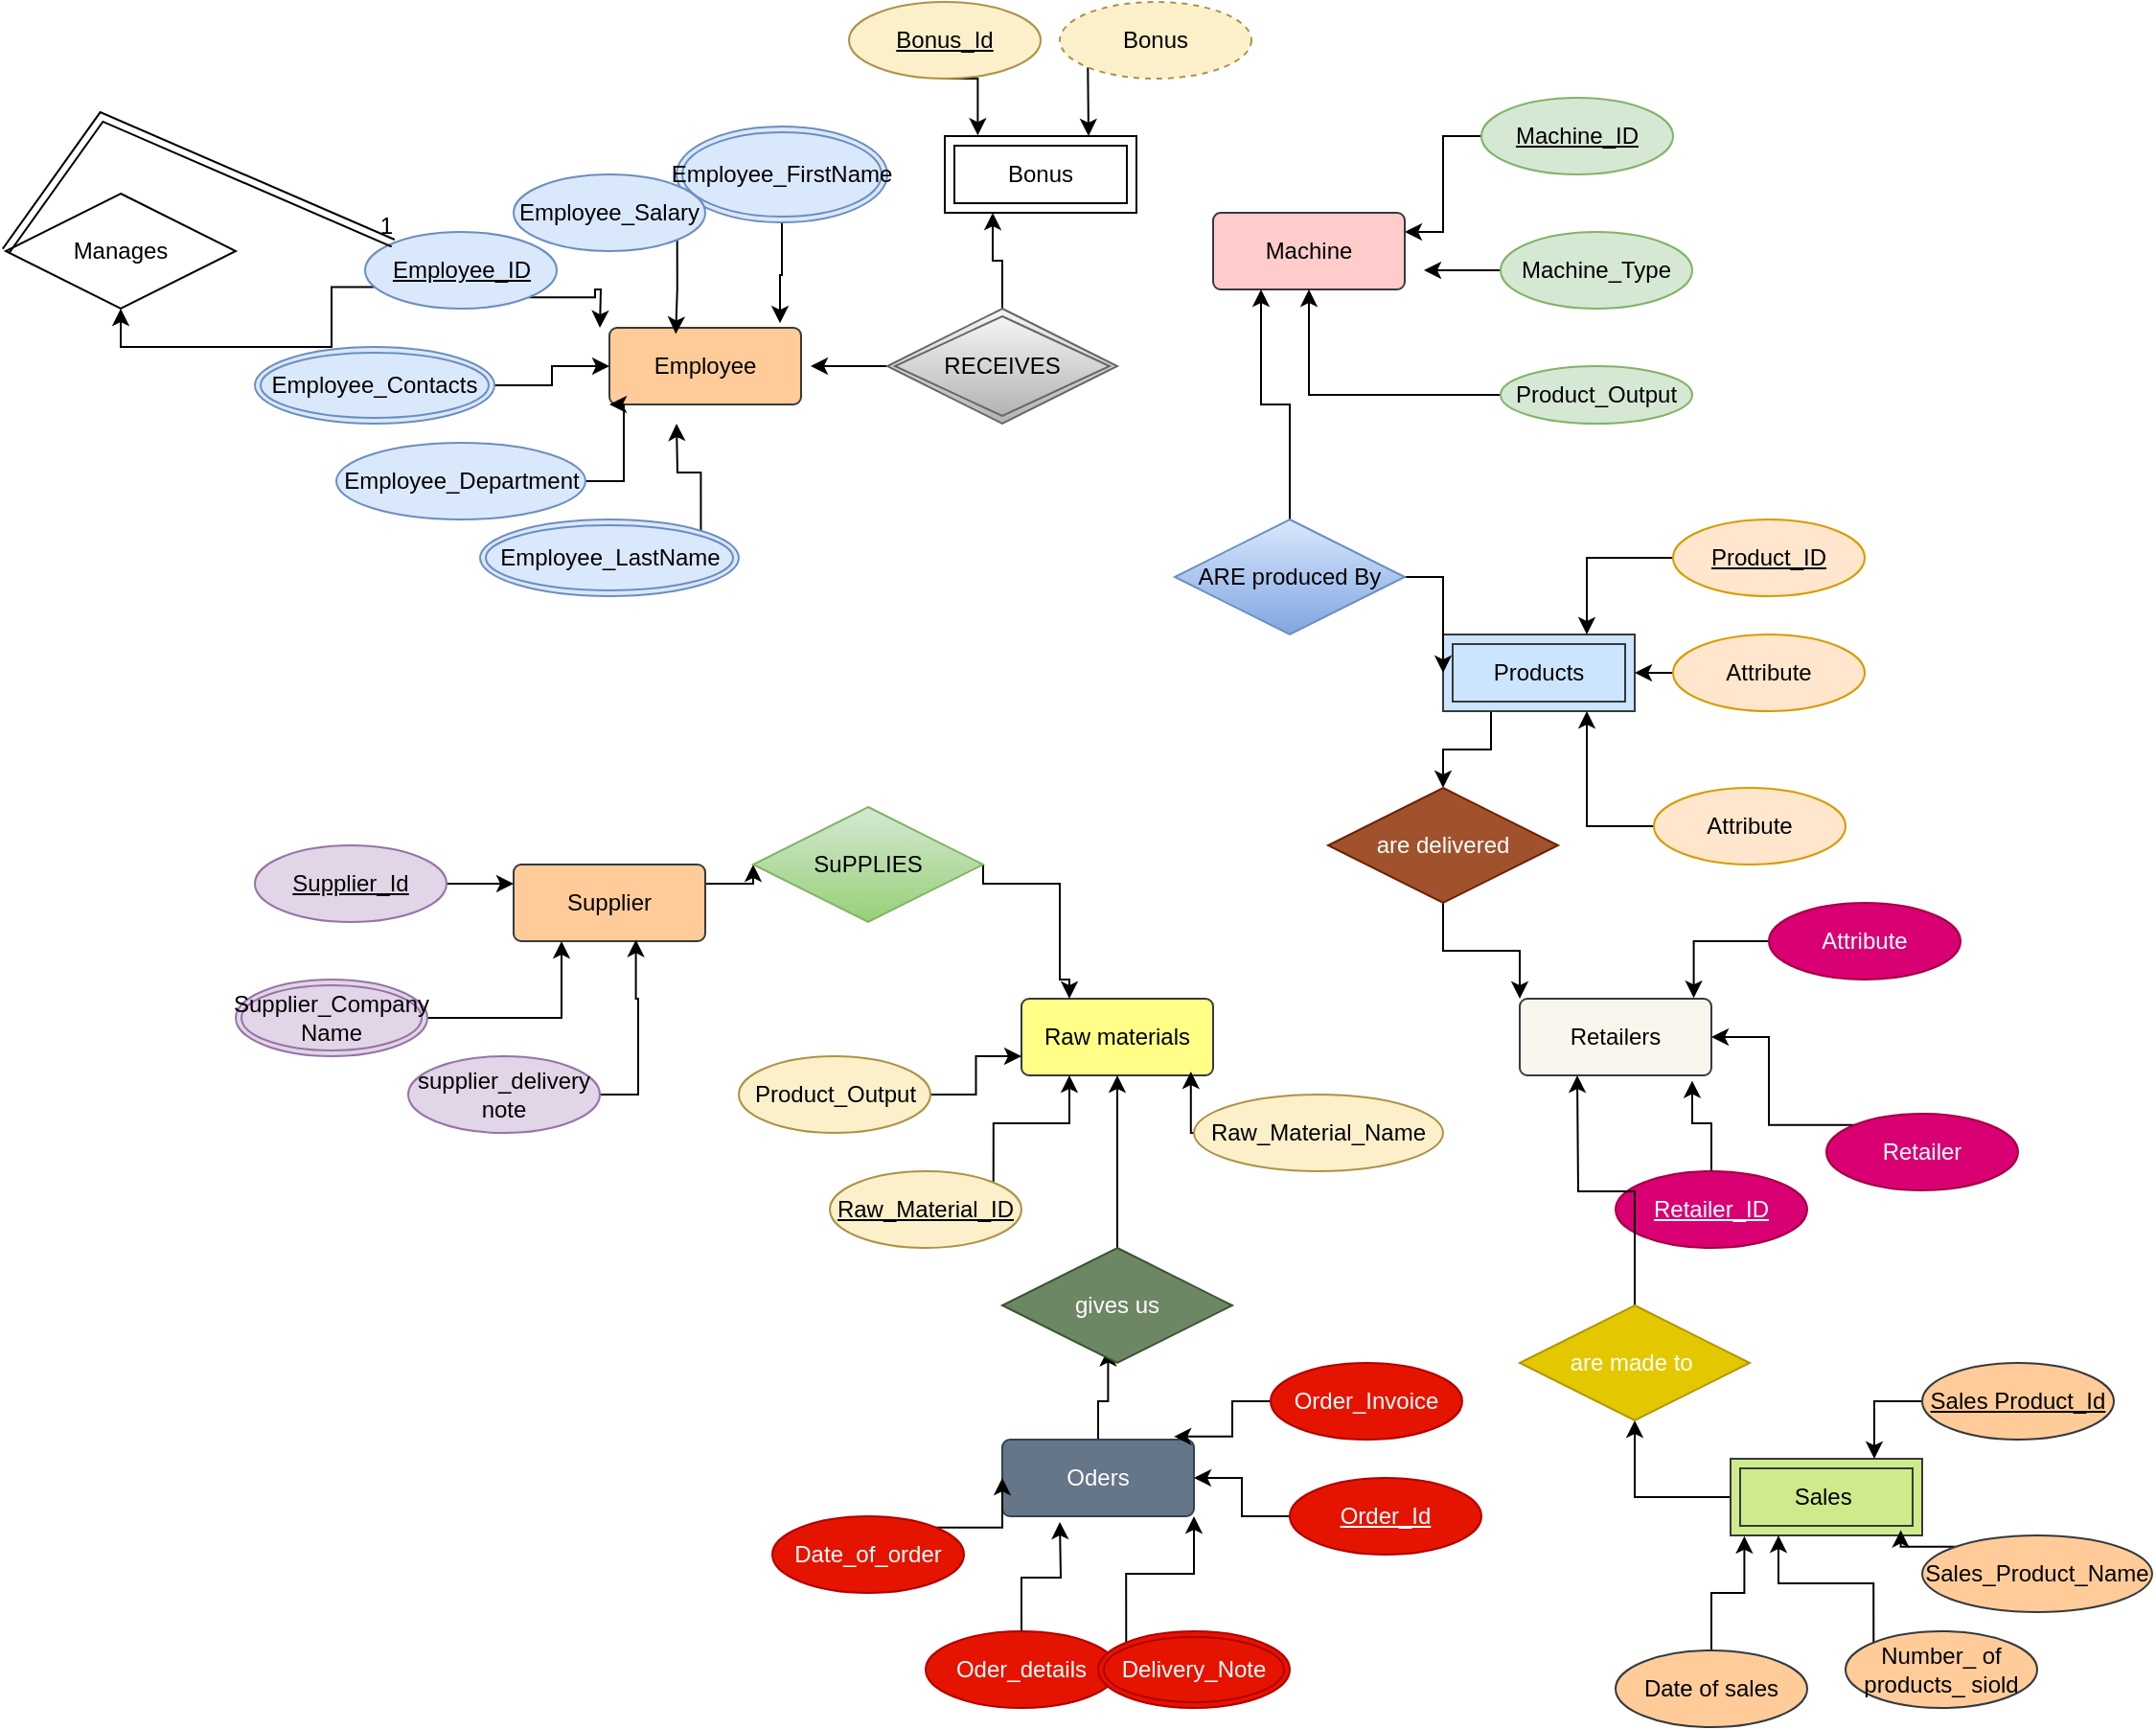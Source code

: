 <mxfile version="13.1.2" type="device"><diagram id="R2lEEEUBdFMjLlhIrx00" name="Page-1"><mxGraphModel dx="1038" dy="1599" grid="1" gridSize="10" guides="1" tooltips="1" connect="1" arrows="1" fold="1" page="1" pageScale="1" pageWidth="850" pageHeight="1100" math="0" shadow="0" extFonts="Permanent Marker^https://fonts.googleapis.com/css?family=Permanent+Marker"><root><mxCell id="0"/><mxCell id="1" parent="0"/><mxCell id="A1V2S7Pc-iSzB2Fakux7-80" style="edgeStyle=orthogonalEdgeStyle;rounded=0;orthogonalLoop=1;jettySize=auto;html=1;exitX=0.5;exitY=1;exitDx=0;exitDy=0;entryX=0.89;entryY=-0.06;entryDx=0;entryDy=0;entryPerimeter=0;" parent="1" source="A1V2S7Pc-iSzB2Fakux7-10" target="A1V2S7Pc-iSzB2Fakux7-15" edge="1"><mxGeometry relative="1" as="geometry"/></mxCell><mxCell id="A1V2S7Pc-iSzB2Fakux7-10" value="Employee_FirstName" style="ellipse;shape=doubleEllipse;margin=3;whiteSpace=wrap;html=1;align=center;fontFamily=Helvetica;fontSize=12;strokeColor=#6c8ebf;fillColor=#dae8fc;" parent="1" vertex="1"><mxGeometry x="360" y="35" width="110" height="50" as="geometry"/></mxCell><mxCell id="A1V2S7Pc-iSzB2Fakux7-15" value="Employee" style="rounded=1;arcSize=10;whiteSpace=wrap;html=1;align=center;fillColor=#ffcc99;strokeColor=#36393d;" parent="1" vertex="1"><mxGeometry x="325" y="140" width="100" height="40" as="geometry"/></mxCell><mxCell id="A1V2S7Pc-iSzB2Fakux7-88" style="edgeStyle=orthogonalEdgeStyle;rounded=0;orthogonalLoop=1;jettySize=auto;html=1;exitX=1;exitY=0.5;exitDx=0;exitDy=0;entryX=0;entryY=0.5;entryDx=0;entryDy=0;" parent="1" source="A1V2S7Pc-iSzB2Fakux7-21" target="A1V2S7Pc-iSzB2Fakux7-15" edge="1"><mxGeometry relative="1" as="geometry"/></mxCell><mxCell id="A1V2S7Pc-iSzB2Fakux7-21" value="Employee_Contacts" style="ellipse;shape=doubleEllipse;margin=3;whiteSpace=wrap;html=1;align=center;fillColor=#dae8fc;strokeColor=#6c8ebf;" parent="1" vertex="1"><mxGeometry x="140" y="150" width="125" height="40" as="geometry"/></mxCell><mxCell id="A1V2S7Pc-iSzB2Fakux7-89" style="edgeStyle=orthogonalEdgeStyle;rounded=0;orthogonalLoop=1;jettySize=auto;html=1;exitX=1;exitY=0.5;exitDx=0;exitDy=0;entryX=0;entryY=1;entryDx=0;entryDy=0;" parent="1" source="A1V2S7Pc-iSzB2Fakux7-26" target="A1V2S7Pc-iSzB2Fakux7-15" edge="1"><mxGeometry relative="1" as="geometry"/></mxCell><mxCell id="A1V2S7Pc-iSzB2Fakux7-26" value="Employee_Department" style="ellipse;whiteSpace=wrap;html=1;align=center;fillColor=#dae8fc;strokeColor=#6c8ebf;" parent="1" vertex="1"><mxGeometry x="182.5" y="200" width="130" height="40" as="geometry"/></mxCell><mxCell id="A1V2S7Pc-iSzB2Fakux7-41" style="edgeStyle=orthogonalEdgeStyle;rounded=0;orthogonalLoop=1;jettySize=auto;html=1;exitX=0.046;exitY=0.72;exitDx=0;exitDy=0;entryX=0.5;entryY=1;entryDx=0;entryDy=0;exitPerimeter=0;" parent="1" source="A1V2S7Pc-iSzB2Fakux7-27" target="A1V2S7Pc-iSzB2Fakux7-37" edge="1"><mxGeometry relative="1" as="geometry"><Array as="points"><mxPoint x="180" y="150"/><mxPoint x="70" y="150"/></Array></mxGeometry></mxCell><mxCell id="A1V2S7Pc-iSzB2Fakux7-87" style="edgeStyle=orthogonalEdgeStyle;rounded=0;orthogonalLoop=1;jettySize=auto;html=1;exitX=1;exitY=1;exitDx=0;exitDy=0;" parent="1" source="A1V2S7Pc-iSzB2Fakux7-27" edge="1"><mxGeometry relative="1" as="geometry"><mxPoint x="320" y="140" as="targetPoint"/></mxGeometry></mxCell><mxCell id="A1V2S7Pc-iSzB2Fakux7-27" value="Employee_ID" style="ellipse;whiteSpace=wrap;html=1;align=center;fontStyle=4;fillColor=#dae8fc;strokeColor=#6c8ebf;" parent="1" vertex="1"><mxGeometry x="197.5" y="90" width="100" height="40" as="geometry"/></mxCell><mxCell id="A1V2S7Pc-iSzB2Fakux7-37" value="Manages" style="shape=rhombus;perimeter=rhombusPerimeter;whiteSpace=wrap;html=1;align=center;" parent="1" vertex="1"><mxGeometry x="10" y="70" width="120" height="60" as="geometry"/></mxCell><mxCell id="A1V2S7Pc-iSzB2Fakux7-39" value="" style="shape=link;html=1;rounded=0;entryX=0;entryY=0;entryDx=0;entryDy=0;exitX=0;exitY=0.5;exitDx=0;exitDy=0;" parent="1" source="A1V2S7Pc-iSzB2Fakux7-37" target="A1V2S7Pc-iSzB2Fakux7-27" edge="1"><mxGeometry relative="1" as="geometry"><mxPoint x="80" y="130" as="sourcePoint"/><mxPoint x="95" y="-20" as="targetPoint"/><Array as="points"><mxPoint x="60" y="30"/></Array></mxGeometry></mxCell><mxCell id="A1V2S7Pc-iSzB2Fakux7-40" value="1" style="resizable=0;html=1;align=right;verticalAlign=bottom;" parent="A1V2S7Pc-iSzB2Fakux7-39" connectable="0" vertex="1"><mxGeometry x="1" relative="1" as="geometry"/></mxCell><mxCell id="A1V2S7Pc-iSzB2Fakux7-90" style="edgeStyle=orthogonalEdgeStyle;rounded=0;orthogonalLoop=1;jettySize=auto;html=1;exitX=1;exitY=0;exitDx=0;exitDy=0;" parent="1" source="A1V2S7Pc-iSzB2Fakux7-20" edge="1"><mxGeometry relative="1" as="geometry"><mxPoint x="360" y="190" as="targetPoint"/></mxGeometry></mxCell><mxCell id="A1V2S7Pc-iSzB2Fakux7-20" value="Employee_LastName" style="ellipse;shape=doubleEllipse;margin=3;whiteSpace=wrap;html=1;align=center;fillColor=#dae8fc;strokeColor=#6c8ebf;" parent="1" vertex="1"><mxGeometry x="257.5" y="240" width="135" height="40" as="geometry"/></mxCell><mxCell id="WXuens7yJ6dQq9Nb3D2V-3" style="edgeStyle=orthogonalEdgeStyle;rounded=0;orthogonalLoop=1;jettySize=auto;html=1;exitX=1;exitY=0.25;exitDx=0;exitDy=0;entryX=0;entryY=0.5;entryDx=0;entryDy=0;" edge="1" parent="1" source="A1V2S7Pc-iSzB2Fakux7-43" target="A1V2S7Pc-iSzB2Fakux7-125"><mxGeometry relative="1" as="geometry"/></mxCell><mxCell id="A1V2S7Pc-iSzB2Fakux7-43" value="Supplier" style="rounded=1;arcSize=10;whiteSpace=wrap;html=1;align=center;fillColor=#ffcc99;strokeColor=#36393d;" parent="1" vertex="1"><mxGeometry x="275" y="420" width="100" height="40" as="geometry"/></mxCell><mxCell id="A1V2S7Pc-iSzB2Fakux7-45" value="Bonus" style="shape=ext;margin=3;double=1;whiteSpace=wrap;html=1;align=center;" parent="1" vertex="1"><mxGeometry x="500" y="40" width="100" height="40" as="geometry"/></mxCell><mxCell id="A1V2S7Pc-iSzB2Fakux7-86" style="edgeStyle=orthogonalEdgeStyle;rounded=0;orthogonalLoop=1;jettySize=auto;html=1;exitX=1;exitY=1;exitDx=0;exitDy=0;entryX=0.346;entryY=0.08;entryDx=0;entryDy=0;entryPerimeter=0;" parent="1" source="A1V2S7Pc-iSzB2Fakux7-35" target="A1V2S7Pc-iSzB2Fakux7-15" edge="1"><mxGeometry relative="1" as="geometry"/></mxCell><mxCell id="A1V2S7Pc-iSzB2Fakux7-35" value="Employee_Salary" style="ellipse;whiteSpace=wrap;html=1;align=center;fillColor=#dae8fc;strokeColor=#6c8ebf;" parent="1" vertex="1"><mxGeometry x="275" y="60" width="100" height="40" as="geometry"/></mxCell><mxCell id="A1V2S7Pc-iSzB2Fakux7-101" style="edgeStyle=orthogonalEdgeStyle;rounded=0;orthogonalLoop=1;jettySize=auto;html=1;exitX=1;exitY=0.5;exitDx=0;exitDy=0;entryX=0.25;entryY=1;entryDx=0;entryDy=0;" parent="1" source="A1V2S7Pc-iSzB2Fakux7-49" target="A1V2S7Pc-iSzB2Fakux7-43" edge="1"><mxGeometry relative="1" as="geometry"/></mxCell><mxCell id="A1V2S7Pc-iSzB2Fakux7-49" value="Supplier_Company Name" style="ellipse;shape=doubleEllipse;margin=3;whiteSpace=wrap;html=1;align=center;strokeColor=#9673a6;fillColor=#e1d5e7;" parent="1" vertex="1"><mxGeometry x="130" y="480" width="100" height="40" as="geometry"/></mxCell><mxCell id="A1V2S7Pc-iSzB2Fakux7-100" style="edgeStyle=orthogonalEdgeStyle;rounded=0;orthogonalLoop=1;jettySize=auto;html=1;exitX=1;exitY=0.5;exitDx=0;exitDy=0;entryX=0;entryY=0.25;entryDx=0;entryDy=0;" parent="1" source="A1V2S7Pc-iSzB2Fakux7-50" target="A1V2S7Pc-iSzB2Fakux7-43" edge="1"><mxGeometry relative="1" as="geometry"/></mxCell><mxCell id="A1V2S7Pc-iSzB2Fakux7-50" value="Supplier_Id" style="ellipse;whiteSpace=wrap;html=1;align=center;fontStyle=4;strokeColor=#9673a6;fillColor=#e1d5e7;" parent="1" vertex="1"><mxGeometry x="140" y="410" width="100" height="40" as="geometry"/></mxCell><mxCell id="A1V2S7Pc-iSzB2Fakux7-102" style="edgeStyle=orthogonalEdgeStyle;rounded=0;orthogonalLoop=1;jettySize=auto;html=1;exitX=1;exitY=0.5;exitDx=0;exitDy=0;entryX=0.638;entryY=0.98;entryDx=0;entryDy=0;entryPerimeter=0;" parent="1" source="A1V2S7Pc-iSzB2Fakux7-51" target="A1V2S7Pc-iSzB2Fakux7-43" edge="1"><mxGeometry relative="1" as="geometry"><mxPoint x="340" y="490" as="targetPoint"/></mxGeometry></mxCell><mxCell id="A1V2S7Pc-iSzB2Fakux7-51" value="supplier_delivery note" style="ellipse;whiteSpace=wrap;html=1;align=center;strokeColor=#9673a6;fillColor=#e1d5e7;" parent="1" vertex="1"><mxGeometry x="220" y="520" width="100" height="40" as="geometry"/></mxCell><mxCell id="A1V2S7Pc-iSzB2Fakux7-78" style="edgeStyle=orthogonalEdgeStyle;rounded=0;orthogonalLoop=1;jettySize=auto;html=1;exitX=0.5;exitY=1;exitDx=0;exitDy=0;entryX=0.172;entryY=-0.01;entryDx=0;entryDy=0;entryPerimeter=0;" parent="1" source="A1V2S7Pc-iSzB2Fakux7-52" target="A1V2S7Pc-iSzB2Fakux7-45" edge="1"><mxGeometry relative="1" as="geometry"/></mxCell><mxCell id="A1V2S7Pc-iSzB2Fakux7-52" value="Bonus_Id" style="ellipse;whiteSpace=wrap;html=1;align=center;fontStyle=4;strokeColor=#AD9346;fillColor=#FCF0CA;" parent="1" vertex="1"><mxGeometry x="450" y="-30" width="100" height="40" as="geometry"/></mxCell><mxCell id="A1V2S7Pc-iSzB2Fakux7-79" style="edgeStyle=orthogonalEdgeStyle;rounded=0;orthogonalLoop=1;jettySize=auto;html=1;exitX=0;exitY=1;exitDx=0;exitDy=0;" parent="1" source="A1V2S7Pc-iSzB2Fakux7-53" edge="1"><mxGeometry relative="1" as="geometry"><mxPoint x="575" y="40" as="targetPoint"/></mxGeometry></mxCell><mxCell id="A1V2S7Pc-iSzB2Fakux7-53" value="Bonus" style="ellipse;whiteSpace=wrap;html=1;align=center;dashed=1;strokeColor=#AD9346;fillColor=#FCF0CA;" parent="1" vertex="1"><mxGeometry x="560" y="-30" width="100" height="40" as="geometry"/></mxCell><mxCell id="WXuens7yJ6dQq9Nb3D2V-30" style="edgeStyle=orthogonalEdgeStyle;rounded=0;orthogonalLoop=1;jettySize=auto;html=1;exitX=0.25;exitY=1;exitDx=0;exitDy=0;entryX=0.5;entryY=0;entryDx=0;entryDy=0;" edge="1" parent="1" source="A1V2S7Pc-iSzB2Fakux7-56" target="WXuens7yJ6dQq9Nb3D2V-29"><mxGeometry relative="1" as="geometry"/></mxCell><mxCell id="A1V2S7Pc-iSzB2Fakux7-56" value="Products" style="shape=ext;margin=3;double=1;whiteSpace=wrap;html=1;align=center;strokeColor=#36393d;fillColor=#cce5ff;" parent="1" vertex="1"><mxGeometry x="760" y="300" width="100" height="40" as="geometry"/></mxCell><mxCell id="A1V2S7Pc-iSzB2Fakux7-97" style="edgeStyle=orthogonalEdgeStyle;rounded=0;orthogonalLoop=1;jettySize=auto;html=1;exitX=0;exitY=0.5;exitDx=0;exitDy=0;entryX=0.75;entryY=0;entryDx=0;entryDy=0;" parent="1" source="A1V2S7Pc-iSzB2Fakux7-57" target="A1V2S7Pc-iSzB2Fakux7-56" edge="1"><mxGeometry relative="1" as="geometry"/></mxCell><mxCell id="A1V2S7Pc-iSzB2Fakux7-57" value="Product_ID" style="ellipse;whiteSpace=wrap;html=1;align=center;fontStyle=4;strokeColor=#d79b00;fillColor=#ffe6cc;" parent="1" vertex="1"><mxGeometry x="880" y="240" width="100" height="40" as="geometry"/></mxCell><mxCell id="A1V2S7Pc-iSzB2Fakux7-98" style="edgeStyle=orthogonalEdgeStyle;rounded=0;orthogonalLoop=1;jettySize=auto;html=1;exitX=0;exitY=0.5;exitDx=0;exitDy=0;entryX=1;entryY=0.5;entryDx=0;entryDy=0;" parent="1" source="A1V2S7Pc-iSzB2Fakux7-58" target="A1V2S7Pc-iSzB2Fakux7-56" edge="1"><mxGeometry relative="1" as="geometry"/></mxCell><mxCell id="A1V2S7Pc-iSzB2Fakux7-58" value="Attribute" style="ellipse;whiteSpace=wrap;html=1;align=center;strokeColor=#d79b00;fillColor=#ffe6cc;" parent="1" vertex="1"><mxGeometry x="880" y="300" width="100" height="40" as="geometry"/></mxCell><mxCell id="A1V2S7Pc-iSzB2Fakux7-59" value="Machine" style="rounded=1;arcSize=10;whiteSpace=wrap;html=1;align=center;strokeColor=#36393d;fillColor=#ffcccc;" parent="1" vertex="1"><mxGeometry x="640" y="80" width="100" height="40" as="geometry"/></mxCell><mxCell id="A1V2S7Pc-iSzB2Fakux7-91" style="edgeStyle=orthogonalEdgeStyle;rounded=0;orthogonalLoop=1;jettySize=auto;html=1;exitX=0;exitY=0.5;exitDx=0;exitDy=0;entryX=1;entryY=0.25;entryDx=0;entryDy=0;" parent="1" source="A1V2S7Pc-iSzB2Fakux7-60" target="A1V2S7Pc-iSzB2Fakux7-59" edge="1"><mxGeometry relative="1" as="geometry"/></mxCell><mxCell id="A1V2S7Pc-iSzB2Fakux7-60" value="Machine_ID" style="ellipse;whiteSpace=wrap;html=1;align=center;fontStyle=4;strokeColor=#82b366;fillColor=#d5e8d4;" parent="1" vertex="1"><mxGeometry x="780" y="20" width="100" height="40" as="geometry"/></mxCell><mxCell id="A1V2S7Pc-iSzB2Fakux7-92" style="edgeStyle=orthogonalEdgeStyle;rounded=0;orthogonalLoop=1;jettySize=auto;html=1;exitX=0;exitY=0.5;exitDx=0;exitDy=0;" parent="1" source="A1V2S7Pc-iSzB2Fakux7-61" edge="1"><mxGeometry relative="1" as="geometry"><mxPoint x="750" y="110" as="targetPoint"/></mxGeometry></mxCell><mxCell id="A1V2S7Pc-iSzB2Fakux7-61" value="Machine_Type" style="ellipse;whiteSpace=wrap;html=1;align=center;strokeColor=#82b366;fillColor=#d5e8d4;" parent="1" vertex="1"><mxGeometry x="790" y="90" width="100" height="40" as="geometry"/></mxCell><mxCell id="A1V2S7Pc-iSzB2Fakux7-93" style="edgeStyle=orthogonalEdgeStyle;rounded=0;orthogonalLoop=1;jettySize=auto;html=1;exitX=0;exitY=0.5;exitDx=0;exitDy=0;" parent="1" source="A1V2S7Pc-iSzB2Fakux7-62" target="A1V2S7Pc-iSzB2Fakux7-59" edge="1"><mxGeometry relative="1" as="geometry"/></mxCell><mxCell id="A1V2S7Pc-iSzB2Fakux7-62" value="Product_Output" style="ellipse;whiteSpace=wrap;html=1;align=center;strokeColor=#82b366;fillColor=#d5e8d4;" parent="1" vertex="1"><mxGeometry x="790" y="160" width="100" height="30" as="geometry"/></mxCell><mxCell id="A1V2S7Pc-iSzB2Fakux7-99" style="edgeStyle=orthogonalEdgeStyle;rounded=0;orthogonalLoop=1;jettySize=auto;html=1;exitX=0;exitY=0.5;exitDx=0;exitDy=0;entryX=0.75;entryY=1;entryDx=0;entryDy=0;" parent="1" source="A1V2S7Pc-iSzB2Fakux7-63" target="A1V2S7Pc-iSzB2Fakux7-56" edge="1"><mxGeometry relative="1" as="geometry"/></mxCell><mxCell id="A1V2S7Pc-iSzB2Fakux7-63" value="Attribute" style="ellipse;whiteSpace=wrap;html=1;align=center;strokeColor=#d79b00;fillColor=#ffe6cc;" parent="1" vertex="1"><mxGeometry x="870" y="380" width="100" height="40" as="geometry"/></mxCell><mxCell id="A1V2S7Pc-iSzB2Fakux7-64" value="Raw materials" style="rounded=1;arcSize=10;whiteSpace=wrap;html=1;align=center;strokeColor=#36393d;fillColor=#ffff88;" parent="1" vertex="1"><mxGeometry x="540" y="490" width="100" height="40" as="geometry"/></mxCell><mxCell id="WXuens7yJ6dQq9Nb3D2V-5" style="edgeStyle=orthogonalEdgeStyle;rounded=0;orthogonalLoop=1;jettySize=auto;html=1;exitX=1;exitY=0;exitDx=0;exitDy=0;entryX=0.25;entryY=1;entryDx=0;entryDy=0;" edge="1" parent="1" source="A1V2S7Pc-iSzB2Fakux7-65" target="A1V2S7Pc-iSzB2Fakux7-64"><mxGeometry relative="1" as="geometry"/></mxCell><mxCell id="A1V2S7Pc-iSzB2Fakux7-65" value="Raw_Material_ID" style="ellipse;whiteSpace=wrap;html=1;align=center;fontStyle=4;strokeColor=#AD9346;fillColor=#FCF0CA;" parent="1" vertex="1"><mxGeometry x="440" y="580" width="100" height="40" as="geometry"/></mxCell><mxCell id="WXuens7yJ6dQq9Nb3D2V-6" style="edgeStyle=orthogonalEdgeStyle;rounded=0;orthogonalLoop=1;jettySize=auto;html=1;exitX=0;exitY=0.5;exitDx=0;exitDy=0;entryX=0.884;entryY=0.95;entryDx=0;entryDy=0;entryPerimeter=0;" edge="1" parent="1" source="A1V2S7Pc-iSzB2Fakux7-66" target="A1V2S7Pc-iSzB2Fakux7-64"><mxGeometry relative="1" as="geometry"/></mxCell><mxCell id="A1V2S7Pc-iSzB2Fakux7-66" value="Raw_Material_Name" style="ellipse;whiteSpace=wrap;html=1;align=center;strokeColor=#AD9346;fillColor=#FCF0CA;" parent="1" vertex="1"><mxGeometry x="630" y="540" width="130" height="40" as="geometry"/></mxCell><mxCell id="WXuens7yJ6dQq9Nb3D2V-4" style="edgeStyle=orthogonalEdgeStyle;rounded=0;orthogonalLoop=1;jettySize=auto;html=1;exitX=1;exitY=0.5;exitDx=0;exitDy=0;entryX=0;entryY=0.75;entryDx=0;entryDy=0;" edge="1" parent="1" source="A1V2S7Pc-iSzB2Fakux7-67" target="A1V2S7Pc-iSzB2Fakux7-64"><mxGeometry relative="1" as="geometry"/></mxCell><mxCell id="A1V2S7Pc-iSzB2Fakux7-67" value="Product_Output" style="ellipse;whiteSpace=wrap;html=1;align=center;strokeColor=#AD9346;fillColor=#FCF0CA;" parent="1" vertex="1"><mxGeometry x="392.5" y="520" width="100" height="40" as="geometry"/></mxCell><mxCell id="A1V2S7Pc-iSzB2Fakux7-69" value="Retailers" style="rounded=1;arcSize=10;whiteSpace=wrap;html=1;align=center;strokeColor=#36393d;fillColor=#f9f7ed;" parent="1" vertex="1"><mxGeometry x="800" y="490" width="100" height="40" as="geometry"/></mxCell><mxCell id="WXuens7yJ6dQq9Nb3D2V-10" style="edgeStyle=orthogonalEdgeStyle;rounded=0;orthogonalLoop=1;jettySize=auto;html=1;exitX=0;exitY=0;exitDx=0;exitDy=0;entryX=1;entryY=0.5;entryDx=0;entryDy=0;" edge="1" parent="1" source="A1V2S7Pc-iSzB2Fakux7-70" target="A1V2S7Pc-iSzB2Fakux7-69"><mxGeometry relative="1" as="geometry"/></mxCell><mxCell id="A1V2S7Pc-iSzB2Fakux7-70" value="Retailer" style="ellipse;whiteSpace=wrap;html=1;align=center;strokeColor=#A50040;fillColor=#d80073;fontColor=#ffffff;" parent="1" vertex="1"><mxGeometry x="960" y="550" width="100" height="40" as="geometry"/></mxCell><mxCell id="WXuens7yJ6dQq9Nb3D2V-11" style="edgeStyle=orthogonalEdgeStyle;rounded=0;orthogonalLoop=1;jettySize=auto;html=1;exitX=0.5;exitY=0;exitDx=0;exitDy=0;entryX=0.9;entryY=1.07;entryDx=0;entryDy=0;entryPerimeter=0;" edge="1" parent="1" source="A1V2S7Pc-iSzB2Fakux7-71" target="A1V2S7Pc-iSzB2Fakux7-69"><mxGeometry relative="1" as="geometry"/></mxCell><mxCell id="A1V2S7Pc-iSzB2Fakux7-71" value="Retailer_ID" style="ellipse;whiteSpace=wrap;html=1;align=center;fontStyle=4;strokeColor=#A50040;fillColor=#d80073;fontColor=#ffffff;" parent="1" vertex="1"><mxGeometry x="850" y="580" width="100" height="40" as="geometry"/></mxCell><mxCell id="WXuens7yJ6dQq9Nb3D2V-9" style="edgeStyle=orthogonalEdgeStyle;rounded=0;orthogonalLoop=1;jettySize=auto;html=1;exitX=0;exitY=0.5;exitDx=0;exitDy=0;entryX=0.908;entryY=-0.01;entryDx=0;entryDy=0;entryPerimeter=0;" edge="1" parent="1" source="A1V2S7Pc-iSzB2Fakux7-73" target="A1V2S7Pc-iSzB2Fakux7-69"><mxGeometry relative="1" as="geometry"/></mxCell><mxCell id="A1V2S7Pc-iSzB2Fakux7-73" value="Attribute" style="ellipse;whiteSpace=wrap;html=1;align=center;strokeColor=#A50040;fillColor=#d80073;fontColor=#ffffff;" parent="1" vertex="1"><mxGeometry x="930" y="440" width="100" height="40" as="geometry"/></mxCell><mxCell id="WXuens7yJ6dQq9Nb3D2V-33" style="edgeStyle=orthogonalEdgeStyle;rounded=0;orthogonalLoop=1;jettySize=auto;html=1;exitX=0;exitY=0.5;exitDx=0;exitDy=0;entryX=0.5;entryY=1;entryDx=0;entryDy=0;" edge="1" parent="1" source="A1V2S7Pc-iSzB2Fakux7-106" target="WXuens7yJ6dQq9Nb3D2V-28"><mxGeometry relative="1" as="geometry"/></mxCell><mxCell id="A1V2S7Pc-iSzB2Fakux7-106" value="Sales&amp;nbsp;" style="shape=ext;margin=3;double=1;whiteSpace=wrap;html=1;align=center;strokeColor=#36393d;fillColor=#cdeb8b;" parent="1" vertex="1"><mxGeometry x="910" y="730" width="100" height="40" as="geometry"/></mxCell><mxCell id="WXuens7yJ6dQq9Nb3D2V-25" style="edgeStyle=orthogonalEdgeStyle;rounded=0;orthogonalLoop=1;jettySize=auto;html=1;exitX=0;exitY=0;exitDx=0;exitDy=0;entryX=0.888;entryY=0.93;entryDx=0;entryDy=0;entryPerimeter=0;" edge="1" parent="1" source="A1V2S7Pc-iSzB2Fakux7-107" target="A1V2S7Pc-iSzB2Fakux7-106"><mxGeometry relative="1" as="geometry"/></mxCell><mxCell id="A1V2S7Pc-iSzB2Fakux7-107" value="Sales_Product_Name" style="ellipse;whiteSpace=wrap;html=1;align=center;strokeColor=#36393d;fillColor=#ffcc99;" parent="1" vertex="1"><mxGeometry x="1010" y="770" width="120" height="40" as="geometry"/></mxCell><mxCell id="WXuens7yJ6dQq9Nb3D2V-26" style="edgeStyle=orthogonalEdgeStyle;rounded=0;orthogonalLoop=1;jettySize=auto;html=1;exitX=0;exitY=0.5;exitDx=0;exitDy=0;entryX=0.75;entryY=0;entryDx=0;entryDy=0;" edge="1" parent="1" source="A1V2S7Pc-iSzB2Fakux7-108" target="A1V2S7Pc-iSzB2Fakux7-106"><mxGeometry relative="1" as="geometry"/></mxCell><mxCell id="A1V2S7Pc-iSzB2Fakux7-108" value="Sales Product_Id" style="ellipse;whiteSpace=wrap;html=1;align=center;fontStyle=4;strokeColor=#36393d;fillColor=#ffcc99;" parent="1" vertex="1"><mxGeometry x="1010" y="680" width="100" height="40" as="geometry"/></mxCell><mxCell id="WXuens7yJ6dQq9Nb3D2V-24" style="edgeStyle=orthogonalEdgeStyle;rounded=0;orthogonalLoop=1;jettySize=auto;html=1;exitX=0;exitY=0;exitDx=0;exitDy=0;entryX=0.25;entryY=1;entryDx=0;entryDy=0;" edge="1" parent="1" source="A1V2S7Pc-iSzB2Fakux7-109" target="A1V2S7Pc-iSzB2Fakux7-106"><mxGeometry relative="1" as="geometry"/></mxCell><mxCell id="A1V2S7Pc-iSzB2Fakux7-109" value="Number_ of products_ siold" style="ellipse;whiteSpace=wrap;html=1;align=center;strokeColor=#36393d;fillColor=#ffcc99;" parent="1" vertex="1"><mxGeometry x="970" y="820" width="100" height="40" as="geometry"/></mxCell><mxCell id="WXuens7yJ6dQq9Nb3D2V-23" style="edgeStyle=orthogonalEdgeStyle;rounded=0;orthogonalLoop=1;jettySize=auto;html=1;exitX=0.5;exitY=0;exitDx=0;exitDy=0;entryX=0.072;entryY=1.01;entryDx=0;entryDy=0;entryPerimeter=0;" edge="1" parent="1" source="A1V2S7Pc-iSzB2Fakux7-111" target="A1V2S7Pc-iSzB2Fakux7-106"><mxGeometry relative="1" as="geometry"/></mxCell><mxCell id="A1V2S7Pc-iSzB2Fakux7-111" value="Date of sales" style="ellipse;whiteSpace=wrap;html=1;align=center;strokeColor=#36393d;fillColor=#ffcc99;" parent="1" vertex="1"><mxGeometry x="850" y="830" width="100" height="40" as="geometry"/></mxCell><mxCell id="A1V2S7Pc-iSzB2Fakux7-112" style="edgeStyle=orthogonalEdgeStyle;rounded=0;orthogonalLoop=1;jettySize=auto;html=1;exitX=0.5;exitY=1;exitDx=0;exitDy=0;" parent="1" source="A1V2S7Pc-iSzB2Fakux7-73" target="A1V2S7Pc-iSzB2Fakux7-73" edge="1"><mxGeometry relative="1" as="geometry"/></mxCell><mxCell id="WXuens7yJ6dQq9Nb3D2V-36" style="edgeStyle=orthogonalEdgeStyle;rounded=0;orthogonalLoop=1;jettySize=auto;html=1;exitX=0.5;exitY=0;exitDx=0;exitDy=0;entryX=0.46;entryY=0.88;entryDx=0;entryDy=0;entryPerimeter=0;" edge="1" parent="1" source="A1V2S7Pc-iSzB2Fakux7-113" target="WXuens7yJ6dQq9Nb3D2V-32"><mxGeometry relative="1" as="geometry"/></mxCell><mxCell id="A1V2S7Pc-iSzB2Fakux7-113" value="Oders" style="rounded=1;arcSize=10;whiteSpace=wrap;html=1;align=center;strokeColor=#314354;fillColor=#647687;fontColor=#ffffff;" parent="1" vertex="1"><mxGeometry x="530" y="720" width="100" height="40" as="geometry"/></mxCell><mxCell id="WXuens7yJ6dQq9Nb3D2V-17" style="edgeStyle=orthogonalEdgeStyle;rounded=0;orthogonalLoop=1;jettySize=auto;html=1;exitX=0;exitY=0.5;exitDx=0;exitDy=0;entryX=0.896;entryY=-0.04;entryDx=0;entryDy=0;entryPerimeter=0;" edge="1" parent="1" source="A1V2S7Pc-iSzB2Fakux7-114" target="A1V2S7Pc-iSzB2Fakux7-113"><mxGeometry relative="1" as="geometry"/></mxCell><mxCell id="A1V2S7Pc-iSzB2Fakux7-114" value="Order_Invoice" style="ellipse;whiteSpace=wrap;html=1;align=center;strokeColor=#B20000;fillColor=#e51400;fontColor=#ffffff;" parent="1" vertex="1"><mxGeometry x="670" y="680" width="100" height="40" as="geometry"/></mxCell><mxCell id="WXuens7yJ6dQq9Nb3D2V-16" style="edgeStyle=orthogonalEdgeStyle;rounded=0;orthogonalLoop=1;jettySize=auto;html=1;exitX=0;exitY=0.5;exitDx=0;exitDy=0;" edge="1" parent="1" source="A1V2S7Pc-iSzB2Fakux7-115" target="A1V2S7Pc-iSzB2Fakux7-113"><mxGeometry relative="1" as="geometry"/></mxCell><mxCell id="A1V2S7Pc-iSzB2Fakux7-115" value="Order_Id" style="ellipse;whiteSpace=wrap;html=1;align=center;fontStyle=4;strokeColor=#B20000;fillColor=#e51400;fontColor=#ffffff;" parent="1" vertex="1"><mxGeometry x="680" y="740" width="100" height="40" as="geometry"/></mxCell><mxCell id="WXuens7yJ6dQq9Nb3D2V-22" style="edgeStyle=orthogonalEdgeStyle;rounded=0;orthogonalLoop=1;jettySize=auto;html=1;exitX=1;exitY=0;exitDx=0;exitDy=0;entryX=0;entryY=0.5;entryDx=0;entryDy=0;" edge="1" parent="1" source="A1V2S7Pc-iSzB2Fakux7-116" target="A1V2S7Pc-iSzB2Fakux7-113"><mxGeometry relative="1" as="geometry"/></mxCell><mxCell id="A1V2S7Pc-iSzB2Fakux7-116" value="Date_of_order" style="ellipse;whiteSpace=wrap;html=1;align=center;strokeColor=#B20000;fillColor=#e51400;fontColor=#ffffff;" parent="1" vertex="1"><mxGeometry x="410" y="760" width="100" height="40" as="geometry"/></mxCell><mxCell id="WXuens7yJ6dQq9Nb3D2V-14" style="edgeStyle=orthogonalEdgeStyle;rounded=0;orthogonalLoop=1;jettySize=auto;html=1;exitX=0.5;exitY=0;exitDx=0;exitDy=0;" edge="1" parent="1" source="A1V2S7Pc-iSzB2Fakux7-117"><mxGeometry relative="1" as="geometry"><mxPoint x="560" y="763" as="targetPoint"/></mxGeometry></mxCell><mxCell id="A1V2S7Pc-iSzB2Fakux7-117" value="Oder_details" style="ellipse;whiteSpace=wrap;html=1;align=center;strokeColor=#B20000;fillColor=#e51400;fontColor=#ffffff;" parent="1" vertex="1"><mxGeometry x="490" y="820" width="100" height="40" as="geometry"/></mxCell><mxCell id="WXuens7yJ6dQq9Nb3D2V-15" style="edgeStyle=orthogonalEdgeStyle;rounded=0;orthogonalLoop=1;jettySize=auto;html=1;exitX=0;exitY=0;exitDx=0;exitDy=0;entryX=1;entryY=1;entryDx=0;entryDy=0;" edge="1" parent="1" source="A1V2S7Pc-iSzB2Fakux7-118" target="A1V2S7Pc-iSzB2Fakux7-113"><mxGeometry relative="1" as="geometry"/></mxCell><mxCell id="A1V2S7Pc-iSzB2Fakux7-118" value="Delivery_Note" style="ellipse;shape=doubleEllipse;margin=3;whiteSpace=wrap;html=1;align=center;strokeColor=#B20000;fillColor=#e51400;fontColor=#ffffff;" parent="1" vertex="1"><mxGeometry x="580" y="820" width="100" height="40" as="geometry"/></mxCell><mxCell id="A1V2S7Pc-iSzB2Fakux7-123" style="edgeStyle=orthogonalEdgeStyle;rounded=0;orthogonalLoop=1;jettySize=auto;html=1;exitX=0;exitY=0.5;exitDx=0;exitDy=0;" parent="1" source="A1V2S7Pc-iSzB2Fakux7-122" edge="1"><mxGeometry relative="1" as="geometry"><mxPoint x="430" y="160" as="targetPoint"/></mxGeometry></mxCell><mxCell id="A1V2S7Pc-iSzB2Fakux7-124" style="edgeStyle=orthogonalEdgeStyle;rounded=0;orthogonalLoop=1;jettySize=auto;html=1;exitX=0.5;exitY=0;exitDx=0;exitDy=0;entryX=0.25;entryY=1;entryDx=0;entryDy=0;" parent="1" source="A1V2S7Pc-iSzB2Fakux7-122" target="A1V2S7Pc-iSzB2Fakux7-45" edge="1"><mxGeometry relative="1" as="geometry"/></mxCell><mxCell id="A1V2S7Pc-iSzB2Fakux7-122" value="RECEIVES" style="shape=rhombus;double=1;perimeter=rhombusPerimeter;whiteSpace=wrap;html=1;align=center;strokeColor=#666666;fillColor=#f5f5f5;gradientColor=#b3b3b3;" parent="1" vertex="1"><mxGeometry x="470" y="130" width="120" height="60" as="geometry"/></mxCell><mxCell id="WXuens7yJ6dQq9Nb3D2V-2" style="edgeStyle=orthogonalEdgeStyle;rounded=0;orthogonalLoop=1;jettySize=auto;html=1;exitX=1;exitY=0.5;exitDx=0;exitDy=0;entryX=0.25;entryY=0;entryDx=0;entryDy=0;" edge="1" parent="1" source="A1V2S7Pc-iSzB2Fakux7-125" target="A1V2S7Pc-iSzB2Fakux7-64"><mxGeometry relative="1" as="geometry"><mxPoint x="557" y="486" as="targetPoint"/><Array as="points"><mxPoint x="560" y="430"/><mxPoint x="560" y="480"/><mxPoint x="565" y="480"/></Array></mxGeometry></mxCell><mxCell id="A1V2S7Pc-iSzB2Fakux7-125" value="SuPPLIES" style="shape=rhombus;perimeter=rhombusPerimeter;whiteSpace=wrap;html=1;align=center;strokeColor=#82b366;fillColor=#d5e8d4;gradientColor=#97d077;" parent="1" vertex="1"><mxGeometry x="400" y="390" width="120" height="60" as="geometry"/></mxCell><mxCell id="A1V2S7Pc-iSzB2Fakux7-128" style="edgeStyle=orthogonalEdgeStyle;rounded=0;orthogonalLoop=1;jettySize=auto;html=1;exitX=1;exitY=0.5;exitDx=0;exitDy=0;entryX=0;entryY=0.5;entryDx=0;entryDy=0;" parent="1" source="A1V2S7Pc-iSzB2Fakux7-126" target="A1V2S7Pc-iSzB2Fakux7-56" edge="1"><mxGeometry relative="1" as="geometry"/></mxCell><mxCell id="A1V2S7Pc-iSzB2Fakux7-129" style="edgeStyle=orthogonalEdgeStyle;rounded=0;orthogonalLoop=1;jettySize=auto;html=1;exitX=0.5;exitY=0;exitDx=0;exitDy=0;entryX=0.25;entryY=1;entryDx=0;entryDy=0;" parent="1" source="A1V2S7Pc-iSzB2Fakux7-126" target="A1V2S7Pc-iSzB2Fakux7-59" edge="1"><mxGeometry relative="1" as="geometry"><mxPoint x="660" y="140" as="targetPoint"/></mxGeometry></mxCell><mxCell id="A1V2S7Pc-iSzB2Fakux7-126" value="ARE produced By" style="shape=rhombus;perimeter=rhombusPerimeter;whiteSpace=wrap;html=1;align=center;strokeColor=#6c8ebf;fillColor=#dae8fc;gradientColor=#7ea6e0;" parent="1" vertex="1"><mxGeometry x="620" y="240" width="120" height="60" as="geometry"/></mxCell><mxCell id="WXuens7yJ6dQq9Nb3D2V-34" style="edgeStyle=orthogonalEdgeStyle;rounded=0;orthogonalLoop=1;jettySize=auto;html=1;exitX=0.5;exitY=0;exitDx=0;exitDy=0;" edge="1" parent="1" source="WXuens7yJ6dQq9Nb3D2V-28"><mxGeometry relative="1" as="geometry"><mxPoint x="830" y="530" as="targetPoint"/></mxGeometry></mxCell><mxCell id="WXuens7yJ6dQq9Nb3D2V-28" value="are made to&amp;nbsp;" style="shape=rhombus;perimeter=rhombusPerimeter;whiteSpace=wrap;html=1;align=center;fillColor=#e3c800;strokeColor=#B09500;fontColor=#ffffff;" vertex="1" parent="1"><mxGeometry x="800" y="650" width="120" height="60" as="geometry"/></mxCell><mxCell id="WXuens7yJ6dQq9Nb3D2V-31" style="edgeStyle=orthogonalEdgeStyle;rounded=0;orthogonalLoop=1;jettySize=auto;html=1;exitX=0.5;exitY=1;exitDx=0;exitDy=0;entryX=0;entryY=0;entryDx=0;entryDy=0;" edge="1" parent="1" source="WXuens7yJ6dQq9Nb3D2V-29" target="A1V2S7Pc-iSzB2Fakux7-69"><mxGeometry relative="1" as="geometry"/></mxCell><mxCell id="WXuens7yJ6dQq9Nb3D2V-29" value="are delivered" style="shape=rhombus;perimeter=rhombusPerimeter;whiteSpace=wrap;html=1;align=center;fillColor=#a0522d;strokeColor=#6D1F00;fontColor=#ffffff;" vertex="1" parent="1"><mxGeometry x="700" y="380" width="120" height="60" as="geometry"/></mxCell><mxCell id="WXuens7yJ6dQq9Nb3D2V-37" style="edgeStyle=orthogonalEdgeStyle;rounded=0;orthogonalLoop=1;jettySize=auto;html=1;exitX=0.5;exitY=0;exitDx=0;exitDy=0;entryX=0.5;entryY=1;entryDx=0;entryDy=0;" edge="1" parent="1" source="WXuens7yJ6dQq9Nb3D2V-32" target="A1V2S7Pc-iSzB2Fakux7-64"><mxGeometry relative="1" as="geometry"><mxPoint x="590" y="540" as="targetPoint"/></mxGeometry></mxCell><mxCell id="WXuens7yJ6dQq9Nb3D2V-32" value="gives us" style="shape=rhombus;perimeter=rhombusPerimeter;whiteSpace=wrap;html=1;align=center;fillColor=#6d8764;strokeColor=#3A5431;fontColor=#ffffff;" vertex="1" parent="1"><mxGeometry x="530" y="620" width="120" height="60" as="geometry"/></mxCell></root></mxGraphModel></diagram></mxfile>